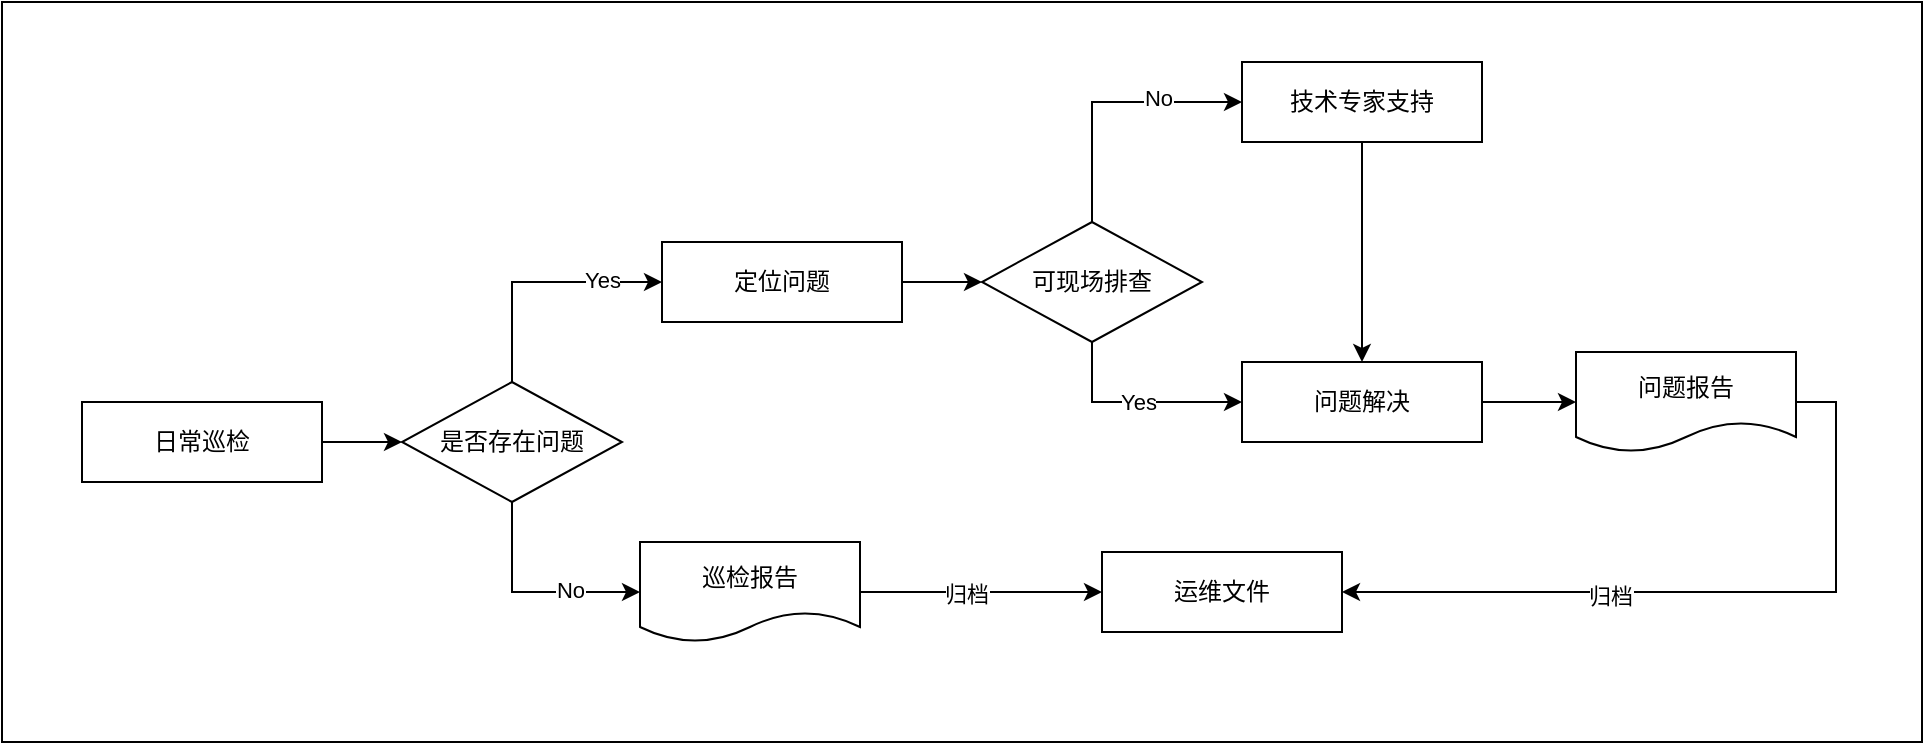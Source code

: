 <mxfile version="20.2.7" type="github">
  <diagram id="MdAAGBD7QcAxt9RL29h1" name="第 1 页">
    <mxGraphModel dx="1106" dy="586" grid="1" gridSize="10" guides="1" tooltips="1" connect="1" arrows="1" fold="1" page="1" pageScale="1" pageWidth="827" pageHeight="1169" math="0" shadow="0">
      <root>
        <mxCell id="0" />
        <mxCell id="1" parent="0" />
        <mxCell id="3cGg4AQVJhE7Mp6qMCA1-27" value="" style="rounded=0;whiteSpace=wrap;html=1;" vertex="1" parent="1">
          <mxGeometry x="40" width="960" height="370" as="geometry" />
        </mxCell>
        <mxCell id="3cGg4AQVJhE7Mp6qMCA1-3" style="edgeStyle=orthogonalEdgeStyle;rounded=0;orthogonalLoop=1;jettySize=auto;html=1;exitX=1;exitY=0.5;exitDx=0;exitDy=0;entryX=0;entryY=0.5;entryDx=0;entryDy=0;" edge="1" parent="1" source="3cGg4AQVJhE7Mp6qMCA1-1" target="3cGg4AQVJhE7Mp6qMCA1-2">
          <mxGeometry relative="1" as="geometry" />
        </mxCell>
        <mxCell id="3cGg4AQVJhE7Mp6qMCA1-1" value="日常巡检" style="rounded=0;whiteSpace=wrap;html=1;" vertex="1" parent="1">
          <mxGeometry x="80" y="200" width="120" height="40" as="geometry" />
        </mxCell>
        <mxCell id="3cGg4AQVJhE7Mp6qMCA1-5" style="edgeStyle=orthogonalEdgeStyle;rounded=0;orthogonalLoop=1;jettySize=auto;html=1;exitX=0.5;exitY=0;exitDx=0;exitDy=0;entryX=0;entryY=0.5;entryDx=0;entryDy=0;" edge="1" parent="1" source="3cGg4AQVJhE7Mp6qMCA1-2" target="3cGg4AQVJhE7Mp6qMCA1-4">
          <mxGeometry relative="1" as="geometry" />
        </mxCell>
        <mxCell id="3cGg4AQVJhE7Mp6qMCA1-7" value="Yes" style="edgeLabel;html=1;align=center;verticalAlign=middle;resizable=0;points=[];" vertex="1" connectable="0" parent="3cGg4AQVJhE7Mp6qMCA1-5">
          <mxGeometry x="0.513" y="1" relative="1" as="geometry">
            <mxPoint as="offset" />
          </mxGeometry>
        </mxCell>
        <mxCell id="3cGg4AQVJhE7Mp6qMCA1-21" style="edgeStyle=orthogonalEdgeStyle;rounded=0;orthogonalLoop=1;jettySize=auto;html=1;exitX=0.5;exitY=1;exitDx=0;exitDy=0;entryX=0;entryY=0.5;entryDx=0;entryDy=0;" edge="1" parent="1" source="3cGg4AQVJhE7Mp6qMCA1-2" target="3cGg4AQVJhE7Mp6qMCA1-20">
          <mxGeometry relative="1" as="geometry" />
        </mxCell>
        <mxCell id="3cGg4AQVJhE7Mp6qMCA1-28" value="No" style="edgeLabel;html=1;align=center;verticalAlign=middle;resizable=0;points=[];" vertex="1" connectable="0" parent="3cGg4AQVJhE7Mp6qMCA1-21">
          <mxGeometry x="0.354" y="1" relative="1" as="geometry">
            <mxPoint as="offset" />
          </mxGeometry>
        </mxCell>
        <mxCell id="3cGg4AQVJhE7Mp6qMCA1-2" value="是否存在问题" style="rhombus;whiteSpace=wrap;html=1;" vertex="1" parent="1">
          <mxGeometry x="240" y="190" width="110" height="60" as="geometry" />
        </mxCell>
        <mxCell id="3cGg4AQVJhE7Mp6qMCA1-9" style="edgeStyle=orthogonalEdgeStyle;rounded=0;orthogonalLoop=1;jettySize=auto;html=1;exitX=1;exitY=0.5;exitDx=0;exitDy=0;entryX=0;entryY=0.5;entryDx=0;entryDy=0;" edge="1" parent="1" source="3cGg4AQVJhE7Mp6qMCA1-4" target="3cGg4AQVJhE7Mp6qMCA1-8">
          <mxGeometry relative="1" as="geometry" />
        </mxCell>
        <mxCell id="3cGg4AQVJhE7Mp6qMCA1-4" value="定位问题" style="rounded=0;whiteSpace=wrap;html=1;" vertex="1" parent="1">
          <mxGeometry x="370" y="120" width="120" height="40" as="geometry" />
        </mxCell>
        <mxCell id="3cGg4AQVJhE7Mp6qMCA1-12" style="edgeStyle=orthogonalEdgeStyle;rounded=0;orthogonalLoop=1;jettySize=auto;html=1;exitX=0.5;exitY=0;exitDx=0;exitDy=0;entryX=0;entryY=0.5;entryDx=0;entryDy=0;" edge="1" parent="1" source="3cGg4AQVJhE7Mp6qMCA1-8" target="3cGg4AQVJhE7Mp6qMCA1-11">
          <mxGeometry relative="1" as="geometry" />
        </mxCell>
        <mxCell id="3cGg4AQVJhE7Mp6qMCA1-14" value="No" style="edgeLabel;html=1;align=center;verticalAlign=middle;resizable=0;points=[];" vertex="1" connectable="0" parent="3cGg4AQVJhE7Mp6qMCA1-12">
          <mxGeometry x="0.378" y="2" relative="1" as="geometry">
            <mxPoint as="offset" />
          </mxGeometry>
        </mxCell>
        <mxCell id="3cGg4AQVJhE7Mp6qMCA1-13" value="Yes" style="edgeStyle=orthogonalEdgeStyle;rounded=0;orthogonalLoop=1;jettySize=auto;html=1;exitX=0.5;exitY=1;exitDx=0;exitDy=0;entryX=0;entryY=0.5;entryDx=0;entryDy=0;" edge="1" parent="1" source="3cGg4AQVJhE7Mp6qMCA1-8" target="3cGg4AQVJhE7Mp6qMCA1-10">
          <mxGeometry relative="1" as="geometry" />
        </mxCell>
        <mxCell id="3cGg4AQVJhE7Mp6qMCA1-8" value="可现场排查" style="rhombus;whiteSpace=wrap;html=1;" vertex="1" parent="1">
          <mxGeometry x="530" y="110" width="110" height="60" as="geometry" />
        </mxCell>
        <mxCell id="3cGg4AQVJhE7Mp6qMCA1-18" style="edgeStyle=orthogonalEdgeStyle;rounded=0;orthogonalLoop=1;jettySize=auto;html=1;exitX=1;exitY=0.5;exitDx=0;exitDy=0;entryX=0;entryY=0.5;entryDx=0;entryDy=0;" edge="1" parent="1" source="3cGg4AQVJhE7Mp6qMCA1-10" target="3cGg4AQVJhE7Mp6qMCA1-17">
          <mxGeometry relative="1" as="geometry" />
        </mxCell>
        <mxCell id="3cGg4AQVJhE7Mp6qMCA1-10" value="问题解决" style="rounded=0;whiteSpace=wrap;html=1;" vertex="1" parent="1">
          <mxGeometry x="660" y="180" width="120" height="40" as="geometry" />
        </mxCell>
        <mxCell id="3cGg4AQVJhE7Mp6qMCA1-15" style="edgeStyle=orthogonalEdgeStyle;rounded=0;orthogonalLoop=1;jettySize=auto;html=1;exitX=0.5;exitY=1;exitDx=0;exitDy=0;entryX=0.5;entryY=0;entryDx=0;entryDy=0;" edge="1" parent="1" source="3cGg4AQVJhE7Mp6qMCA1-11" target="3cGg4AQVJhE7Mp6qMCA1-10">
          <mxGeometry relative="1" as="geometry" />
        </mxCell>
        <mxCell id="3cGg4AQVJhE7Mp6qMCA1-11" value="技术专家支持" style="rounded=0;whiteSpace=wrap;html=1;" vertex="1" parent="1">
          <mxGeometry x="660" y="30" width="120" height="40" as="geometry" />
        </mxCell>
        <mxCell id="3cGg4AQVJhE7Mp6qMCA1-24" style="edgeStyle=orthogonalEdgeStyle;rounded=0;orthogonalLoop=1;jettySize=auto;html=1;exitX=1;exitY=0.5;exitDx=0;exitDy=0;entryX=1;entryY=0.5;entryDx=0;entryDy=0;" edge="1" parent="1" source="3cGg4AQVJhE7Mp6qMCA1-17" target="3cGg4AQVJhE7Mp6qMCA1-22">
          <mxGeometry relative="1" as="geometry" />
        </mxCell>
        <mxCell id="3cGg4AQVJhE7Mp6qMCA1-25" value="归档" style="edgeLabel;html=1;align=center;verticalAlign=middle;resizable=0;points=[];" vertex="1" connectable="0" parent="3cGg4AQVJhE7Mp6qMCA1-24">
          <mxGeometry x="0.26" y="2" relative="1" as="geometry">
            <mxPoint as="offset" />
          </mxGeometry>
        </mxCell>
        <mxCell id="3cGg4AQVJhE7Mp6qMCA1-17" value="问题报告" style="shape=document;whiteSpace=wrap;html=1;boundedLbl=1;" vertex="1" parent="1">
          <mxGeometry x="827" y="175" width="110" height="50" as="geometry" />
        </mxCell>
        <mxCell id="3cGg4AQVJhE7Mp6qMCA1-23" style="edgeStyle=orthogonalEdgeStyle;rounded=0;orthogonalLoop=1;jettySize=auto;html=1;exitX=1;exitY=0.5;exitDx=0;exitDy=0;" edge="1" parent="1" source="3cGg4AQVJhE7Mp6qMCA1-20" target="3cGg4AQVJhE7Mp6qMCA1-22">
          <mxGeometry relative="1" as="geometry" />
        </mxCell>
        <mxCell id="3cGg4AQVJhE7Mp6qMCA1-26" value="归档" style="edgeLabel;html=1;align=center;verticalAlign=middle;resizable=0;points=[];" vertex="1" connectable="0" parent="3cGg4AQVJhE7Mp6qMCA1-23">
          <mxGeometry x="-0.124" y="-1" relative="1" as="geometry">
            <mxPoint as="offset" />
          </mxGeometry>
        </mxCell>
        <mxCell id="3cGg4AQVJhE7Mp6qMCA1-20" value="巡检报告" style="shape=document;whiteSpace=wrap;html=1;boundedLbl=1;" vertex="1" parent="1">
          <mxGeometry x="359" y="270" width="110" height="50" as="geometry" />
        </mxCell>
        <mxCell id="3cGg4AQVJhE7Mp6qMCA1-22" value="运维文件" style="rounded=0;whiteSpace=wrap;html=1;" vertex="1" parent="1">
          <mxGeometry x="590" y="275" width="120" height="40" as="geometry" />
        </mxCell>
      </root>
    </mxGraphModel>
  </diagram>
</mxfile>
